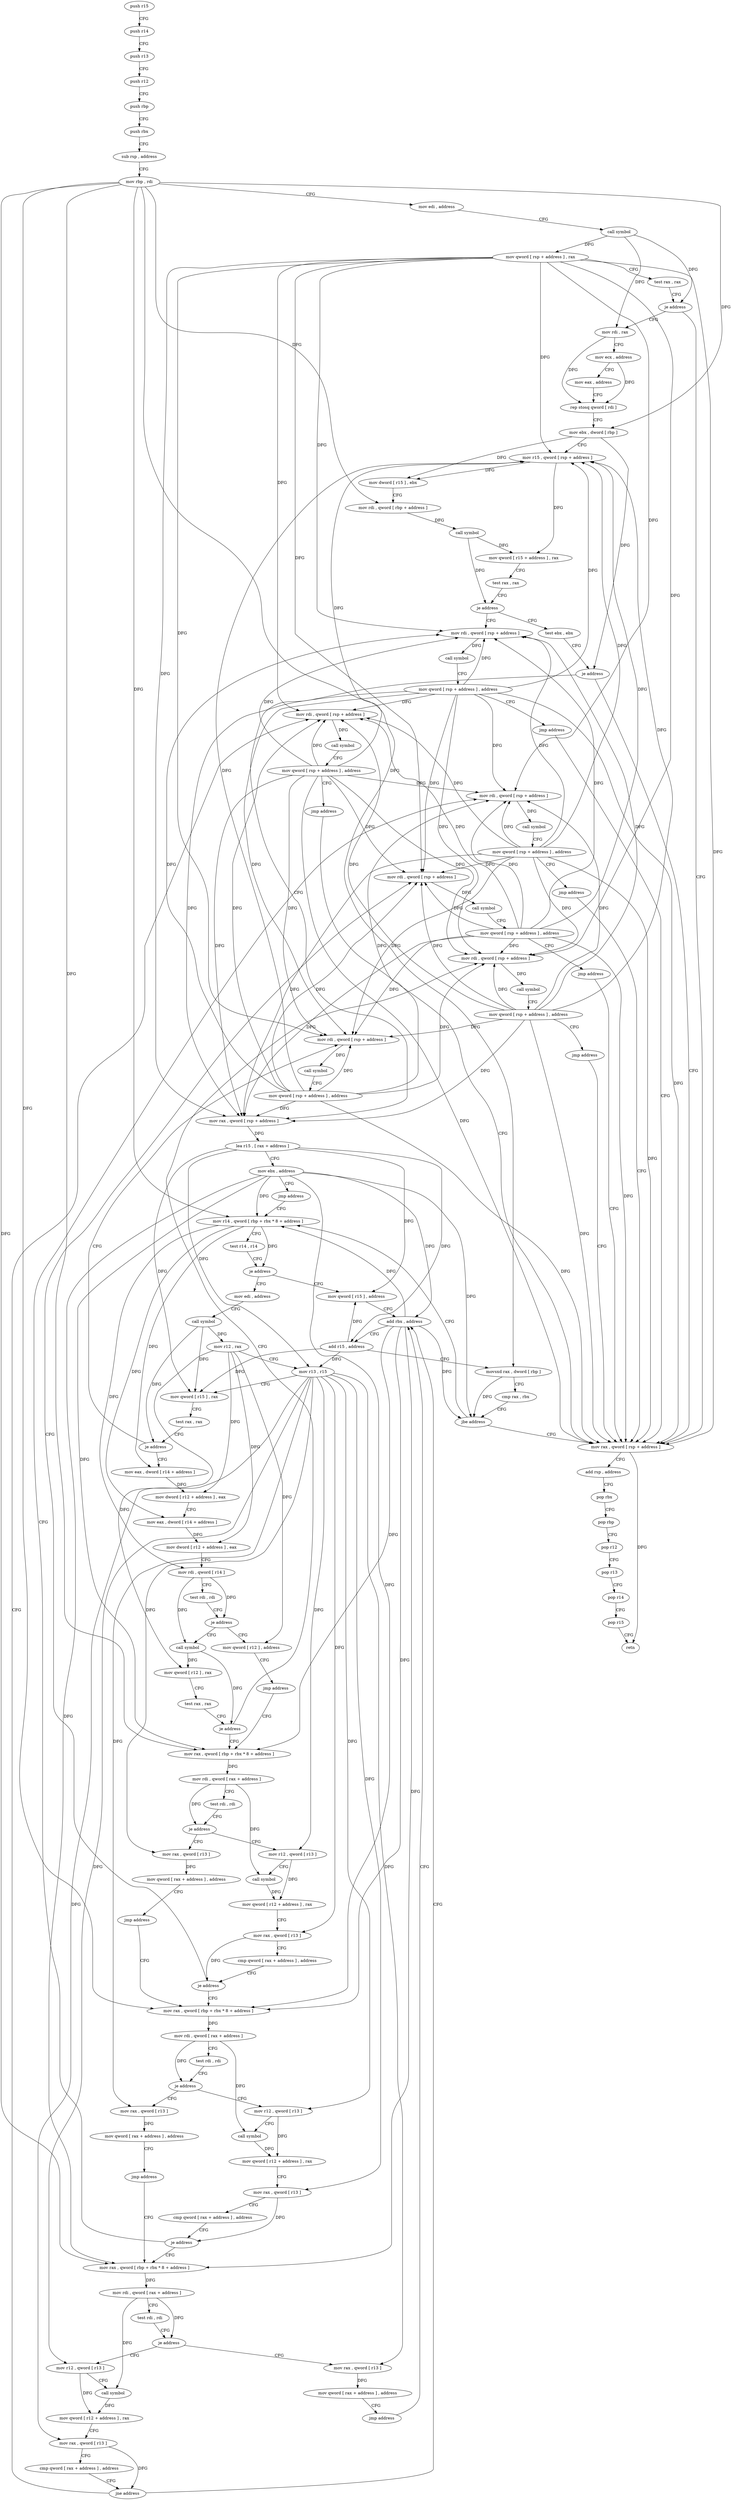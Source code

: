 digraph "func" {
"146946" [label = "push r15" ]
"146948" [label = "push r14" ]
"146950" [label = "push r13" ]
"146952" [label = "push r12" ]
"146954" [label = "push rbp" ]
"146955" [label = "push rbx" ]
"146956" [label = "sub rsp , address" ]
"146960" [label = "mov rbp , rdi" ]
"146963" [label = "mov edi , address" ]
"146968" [label = "call symbol" ]
"146973" [label = "mov qword [ rsp + address ] , rax" ]
"146978" [label = "test rax , rax" ]
"146981" [label = "je address" ]
"147375" [label = "mov rax , qword [ rsp + address ]" ]
"146987" [label = "mov rdi , rax" ]
"147380" [label = "add rsp , address" ]
"147384" [label = "pop rbx" ]
"147385" [label = "pop rbp" ]
"147386" [label = "pop r12" ]
"147388" [label = "pop r13" ]
"147390" [label = "pop r14" ]
"147392" [label = "pop r15" ]
"147394" [label = "retn" ]
"146990" [label = "mov ecx , address" ]
"146995" [label = "mov eax , address" ]
"147000" [label = "rep stosq qword [ rdi ]" ]
"147003" [label = "mov ebx , dword [ rbp ]" ]
"147006" [label = "mov r15 , qword [ rsp + address ]" ]
"147011" [label = "mov dword [ r15 ] , ebx" ]
"147014" [label = "mov rdi , qword [ rbp + address ]" ]
"147018" [label = "call symbol" ]
"147023" [label = "mov qword [ r15 + address ] , rax" ]
"147027" [label = "test rax , rax" ]
"147030" [label = "je address" ]
"147056" [label = "mov rdi , qword [ rsp + address ]" ]
"147032" [label = "test ebx , ebx" ]
"147061" [label = "call symbol" ]
"147066" [label = "mov qword [ rsp + address ] , address" ]
"147075" [label = "jmp address" ]
"147034" [label = "je address" ]
"147040" [label = "mov rax , qword [ rsp + address ]" ]
"147045" [label = "lea r15 , [ rax + address ]" ]
"147049" [label = "mov ebx , address" ]
"147054" [label = "jmp address" ]
"147108" [label = "mov r14 , qword [ rbp + rbx * 8 + address ]" ]
"147113" [label = "test r14 , r14" ]
"147116" [label = "je address" ]
"147080" [label = "mov qword [ r15 ] , address" ]
"147118" [label = "mov edi , address" ]
"147087" [label = "add rbx , address" ]
"147123" [label = "call symbol" ]
"147128" [label = "mov r12 , rax" ]
"147131" [label = "mov r13 , r15" ]
"147134" [label = "mov qword [ r15 ] , rax" ]
"147137" [label = "test rax , rax" ]
"147140" [label = "je address" ]
"147356" [label = "mov rdi , qword [ rsp + address ]" ]
"147146" [label = "mov eax , dword [ r14 + address ]" ]
"147361" [label = "call symbol" ]
"147366" [label = "mov qword [ rsp + address ] , address" ]
"147150" [label = "mov dword [ r12 + address ] , eax" ]
"147155" [label = "mov eax , dword [ r14 + address ]" ]
"147159" [label = "mov dword [ r12 + address ] , eax" ]
"147164" [label = "mov rdi , qword [ r14 ]" ]
"147167" [label = "test rdi , rdi" ]
"147170" [label = "je address" ]
"147395" [label = "mov qword [ r12 ] , address" ]
"147176" [label = "call symbol" ]
"147403" [label = "jmp address" ]
"147194" [label = "mov rax , qword [ rbp + rbx * 8 + address ]" ]
"147181" [label = "mov qword [ r12 ] , rax" ]
"147185" [label = "test rax , rax" ]
"147188" [label = "je address" ]
"147408" [label = "mov rdi , qword [ rsp + address ]" ]
"147199" [label = "mov rdi , qword [ rax + address ]" ]
"147203" [label = "test rdi , rdi" ]
"147206" [label = "je address" ]
"147429" [label = "mov rax , qword [ r13 ]" ]
"147212" [label = "mov r12 , qword [ r13 ]" ]
"147413" [label = "call symbol" ]
"147418" [label = "mov qword [ rsp + address ] , address" ]
"147427" [label = "jmp address" ]
"147433" [label = "mov qword [ rax + address ] , address" ]
"147441" [label = "jmp address" ]
"147241" [label = "mov rax , qword [ rbp + rbx * 8 + address ]" ]
"147216" [label = "call symbol" ]
"147221" [label = "mov qword [ r12 + address ] , rax" ]
"147226" [label = "mov rax , qword [ r13 ]" ]
"147230" [label = "cmp qword [ rax + address ] , address" ]
"147235" [label = "je address" ]
"147446" [label = "mov rdi , qword [ rsp + address ]" ]
"147246" [label = "mov rdi , qword [ rax + address ]" ]
"147250" [label = "test rdi , rdi" ]
"147253" [label = "je address" ]
"147467" [label = "mov rax , qword [ r13 ]" ]
"147259" [label = "mov r12 , qword [ r13 ]" ]
"147451" [label = "call symbol" ]
"147456" [label = "mov qword [ rsp + address ] , address" ]
"147465" [label = "jmp address" ]
"147471" [label = "mov qword [ rax + address ] , address" ]
"147479" [label = "jmp address" ]
"147288" [label = "mov rax , qword [ rbp + rbx * 8 + address ]" ]
"147263" [label = "call symbol" ]
"147268" [label = "mov qword [ r12 + address ] , rax" ]
"147273" [label = "mov rax , qword [ r13 ]" ]
"147277" [label = "cmp qword [ rax + address ] , address" ]
"147282" [label = "je address" ]
"147484" [label = "mov rdi , qword [ rsp + address ]" ]
"147293" [label = "mov rdi , qword [ rax + address ]" ]
"147297" [label = "test rdi , rdi" ]
"147300" [label = "je address" ]
"147508" [label = "mov rax , qword [ r13 ]" ]
"147306" [label = "mov r12 , qword [ r13 ]" ]
"147489" [label = "call symbol" ]
"147494" [label = "mov qword [ rsp + address ] , address" ]
"147503" [label = "jmp address" ]
"147512" [label = "mov qword [ rax + address ] , address" ]
"147520" [label = "jmp address" ]
"147310" [label = "call symbol" ]
"147315" [label = "mov qword [ r12 + address ] , rax" ]
"147320" [label = "mov rax , qword [ r13 ]" ]
"147324" [label = "cmp qword [ rax + address ] , address" ]
"147329" [label = "jne address" ]
"147335" [label = "mov rdi , qword [ rsp + address ]" ]
"147091" [label = "add r15 , address" ]
"147095" [label = "movsxd rax , dword [ rbp ]" ]
"147099" [label = "cmp rax , rbx" ]
"147102" [label = "jbe address" ]
"147340" [label = "call symbol" ]
"147345" [label = "mov qword [ rsp + address ] , address" ]
"147354" [label = "jmp address" ]
"146946" -> "146948" [ label = "CFG" ]
"146948" -> "146950" [ label = "CFG" ]
"146950" -> "146952" [ label = "CFG" ]
"146952" -> "146954" [ label = "CFG" ]
"146954" -> "146955" [ label = "CFG" ]
"146955" -> "146956" [ label = "CFG" ]
"146956" -> "146960" [ label = "CFG" ]
"146960" -> "146963" [ label = "CFG" ]
"146960" -> "147003" [ label = "DFG" ]
"146960" -> "147014" [ label = "DFG" ]
"146960" -> "147108" [ label = "DFG" ]
"146960" -> "147095" [ label = "DFG" ]
"146960" -> "147194" [ label = "DFG" ]
"146960" -> "147241" [ label = "DFG" ]
"146960" -> "147288" [ label = "DFG" ]
"146963" -> "146968" [ label = "CFG" ]
"146968" -> "146973" [ label = "DFG" ]
"146968" -> "146981" [ label = "DFG" ]
"146968" -> "146987" [ label = "DFG" ]
"146973" -> "146978" [ label = "CFG" ]
"146973" -> "147375" [ label = "DFG" ]
"146973" -> "147006" [ label = "DFG" ]
"146973" -> "147056" [ label = "DFG" ]
"146973" -> "147040" [ label = "DFG" ]
"146973" -> "147356" [ label = "DFG" ]
"146973" -> "147408" [ label = "DFG" ]
"146973" -> "147446" [ label = "DFG" ]
"146973" -> "147484" [ label = "DFG" ]
"146973" -> "147335" [ label = "DFG" ]
"146978" -> "146981" [ label = "CFG" ]
"146981" -> "147375" [ label = "CFG" ]
"146981" -> "146987" [ label = "CFG" ]
"147375" -> "147380" [ label = "CFG" ]
"147375" -> "147394" [ label = "DFG" ]
"146987" -> "146990" [ label = "CFG" ]
"146987" -> "147000" [ label = "DFG" ]
"147380" -> "147384" [ label = "CFG" ]
"147384" -> "147385" [ label = "CFG" ]
"147385" -> "147386" [ label = "CFG" ]
"147386" -> "147388" [ label = "CFG" ]
"147388" -> "147390" [ label = "CFG" ]
"147390" -> "147392" [ label = "CFG" ]
"147392" -> "147394" [ label = "CFG" ]
"146990" -> "146995" [ label = "CFG" ]
"146990" -> "147000" [ label = "DFG" ]
"146995" -> "147000" [ label = "CFG" ]
"147000" -> "147003" [ label = "CFG" ]
"147003" -> "147006" [ label = "CFG" ]
"147003" -> "147011" [ label = "DFG" ]
"147003" -> "147034" [ label = "DFG" ]
"147006" -> "147011" [ label = "DFG" ]
"147006" -> "147023" [ label = "DFG" ]
"147011" -> "147014" [ label = "CFG" ]
"147014" -> "147018" [ label = "DFG" ]
"147018" -> "147023" [ label = "DFG" ]
"147018" -> "147030" [ label = "DFG" ]
"147023" -> "147027" [ label = "CFG" ]
"147027" -> "147030" [ label = "CFG" ]
"147030" -> "147056" [ label = "CFG" ]
"147030" -> "147032" [ label = "CFG" ]
"147056" -> "147061" [ label = "DFG" ]
"147032" -> "147034" [ label = "CFG" ]
"147061" -> "147066" [ label = "CFG" ]
"147066" -> "147075" [ label = "CFG" ]
"147066" -> "147375" [ label = "DFG" ]
"147066" -> "147006" [ label = "DFG" ]
"147066" -> "147056" [ label = "DFG" ]
"147066" -> "147040" [ label = "DFG" ]
"147066" -> "147356" [ label = "DFG" ]
"147066" -> "147408" [ label = "DFG" ]
"147066" -> "147446" [ label = "DFG" ]
"147066" -> "147484" [ label = "DFG" ]
"147066" -> "147335" [ label = "DFG" ]
"147075" -> "147375" [ label = "CFG" ]
"147034" -> "147375" [ label = "CFG" ]
"147034" -> "147040" [ label = "CFG" ]
"147040" -> "147045" [ label = "DFG" ]
"147045" -> "147049" [ label = "CFG" ]
"147045" -> "147080" [ label = "DFG" ]
"147045" -> "147131" [ label = "DFG" ]
"147045" -> "147134" [ label = "DFG" ]
"147045" -> "147091" [ label = "DFG" ]
"147049" -> "147054" [ label = "CFG" ]
"147049" -> "147108" [ label = "DFG" ]
"147049" -> "147087" [ label = "DFG" ]
"147049" -> "147102" [ label = "DFG" ]
"147049" -> "147194" [ label = "DFG" ]
"147049" -> "147241" [ label = "DFG" ]
"147049" -> "147288" [ label = "DFG" ]
"147054" -> "147108" [ label = "CFG" ]
"147108" -> "147113" [ label = "CFG" ]
"147108" -> "147116" [ label = "DFG" ]
"147108" -> "147146" [ label = "DFG" ]
"147108" -> "147155" [ label = "DFG" ]
"147108" -> "147164" [ label = "DFG" ]
"147113" -> "147116" [ label = "CFG" ]
"147116" -> "147080" [ label = "CFG" ]
"147116" -> "147118" [ label = "CFG" ]
"147080" -> "147087" [ label = "CFG" ]
"147118" -> "147123" [ label = "CFG" ]
"147087" -> "147091" [ label = "CFG" ]
"147087" -> "147108" [ label = "DFG" ]
"147087" -> "147102" [ label = "DFG" ]
"147087" -> "147194" [ label = "DFG" ]
"147087" -> "147241" [ label = "DFG" ]
"147087" -> "147288" [ label = "DFG" ]
"147123" -> "147128" [ label = "DFG" ]
"147123" -> "147134" [ label = "DFG" ]
"147123" -> "147140" [ label = "DFG" ]
"147128" -> "147131" [ label = "CFG" ]
"147128" -> "147150" [ label = "DFG" ]
"147128" -> "147159" [ label = "DFG" ]
"147128" -> "147395" [ label = "DFG" ]
"147128" -> "147181" [ label = "DFG" ]
"147131" -> "147134" [ label = "CFG" ]
"147131" -> "147429" [ label = "DFG" ]
"147131" -> "147212" [ label = "DFG" ]
"147131" -> "147226" [ label = "DFG" ]
"147131" -> "147467" [ label = "DFG" ]
"147131" -> "147259" [ label = "DFG" ]
"147131" -> "147273" [ label = "DFG" ]
"147131" -> "147508" [ label = "DFG" ]
"147131" -> "147306" [ label = "DFG" ]
"147131" -> "147320" [ label = "DFG" ]
"147134" -> "147137" [ label = "CFG" ]
"147137" -> "147140" [ label = "CFG" ]
"147140" -> "147356" [ label = "CFG" ]
"147140" -> "147146" [ label = "CFG" ]
"147356" -> "147361" [ label = "DFG" ]
"147146" -> "147150" [ label = "DFG" ]
"147361" -> "147366" [ label = "CFG" ]
"147366" -> "147375" [ label = "DFG" ]
"147366" -> "147006" [ label = "DFG" ]
"147366" -> "147056" [ label = "DFG" ]
"147366" -> "147040" [ label = "DFG" ]
"147366" -> "147356" [ label = "DFG" ]
"147366" -> "147408" [ label = "DFG" ]
"147366" -> "147446" [ label = "DFG" ]
"147366" -> "147484" [ label = "DFG" ]
"147366" -> "147335" [ label = "DFG" ]
"147150" -> "147155" [ label = "CFG" ]
"147155" -> "147159" [ label = "DFG" ]
"147159" -> "147164" [ label = "CFG" ]
"147164" -> "147167" [ label = "CFG" ]
"147164" -> "147170" [ label = "DFG" ]
"147164" -> "147176" [ label = "DFG" ]
"147167" -> "147170" [ label = "CFG" ]
"147170" -> "147395" [ label = "CFG" ]
"147170" -> "147176" [ label = "CFG" ]
"147395" -> "147403" [ label = "CFG" ]
"147176" -> "147181" [ label = "DFG" ]
"147176" -> "147188" [ label = "DFG" ]
"147403" -> "147194" [ label = "CFG" ]
"147194" -> "147199" [ label = "DFG" ]
"147181" -> "147185" [ label = "CFG" ]
"147185" -> "147188" [ label = "CFG" ]
"147188" -> "147408" [ label = "CFG" ]
"147188" -> "147194" [ label = "CFG" ]
"147408" -> "147413" [ label = "DFG" ]
"147199" -> "147203" [ label = "CFG" ]
"147199" -> "147206" [ label = "DFG" ]
"147199" -> "147216" [ label = "DFG" ]
"147203" -> "147206" [ label = "CFG" ]
"147206" -> "147429" [ label = "CFG" ]
"147206" -> "147212" [ label = "CFG" ]
"147429" -> "147433" [ label = "DFG" ]
"147212" -> "147216" [ label = "CFG" ]
"147212" -> "147221" [ label = "DFG" ]
"147413" -> "147418" [ label = "CFG" ]
"147418" -> "147427" [ label = "CFG" ]
"147418" -> "147375" [ label = "DFG" ]
"147418" -> "147006" [ label = "DFG" ]
"147418" -> "147056" [ label = "DFG" ]
"147418" -> "147040" [ label = "DFG" ]
"147418" -> "147356" [ label = "DFG" ]
"147418" -> "147408" [ label = "DFG" ]
"147418" -> "147446" [ label = "DFG" ]
"147418" -> "147484" [ label = "DFG" ]
"147418" -> "147335" [ label = "DFG" ]
"147427" -> "147375" [ label = "CFG" ]
"147433" -> "147441" [ label = "CFG" ]
"147441" -> "147241" [ label = "CFG" ]
"147241" -> "147246" [ label = "DFG" ]
"147216" -> "147221" [ label = "DFG" ]
"147221" -> "147226" [ label = "CFG" ]
"147226" -> "147230" [ label = "CFG" ]
"147226" -> "147235" [ label = "DFG" ]
"147230" -> "147235" [ label = "CFG" ]
"147235" -> "147446" [ label = "CFG" ]
"147235" -> "147241" [ label = "CFG" ]
"147446" -> "147451" [ label = "DFG" ]
"147246" -> "147250" [ label = "CFG" ]
"147246" -> "147253" [ label = "DFG" ]
"147246" -> "147263" [ label = "DFG" ]
"147250" -> "147253" [ label = "CFG" ]
"147253" -> "147467" [ label = "CFG" ]
"147253" -> "147259" [ label = "CFG" ]
"147467" -> "147471" [ label = "DFG" ]
"147259" -> "147263" [ label = "CFG" ]
"147259" -> "147268" [ label = "DFG" ]
"147451" -> "147456" [ label = "CFG" ]
"147456" -> "147465" [ label = "CFG" ]
"147456" -> "147375" [ label = "DFG" ]
"147456" -> "147006" [ label = "DFG" ]
"147456" -> "147056" [ label = "DFG" ]
"147456" -> "147040" [ label = "DFG" ]
"147456" -> "147356" [ label = "DFG" ]
"147456" -> "147408" [ label = "DFG" ]
"147456" -> "147446" [ label = "DFG" ]
"147456" -> "147484" [ label = "DFG" ]
"147456" -> "147335" [ label = "DFG" ]
"147465" -> "147375" [ label = "CFG" ]
"147471" -> "147479" [ label = "CFG" ]
"147479" -> "147288" [ label = "CFG" ]
"147288" -> "147293" [ label = "DFG" ]
"147263" -> "147268" [ label = "DFG" ]
"147268" -> "147273" [ label = "CFG" ]
"147273" -> "147277" [ label = "CFG" ]
"147273" -> "147282" [ label = "DFG" ]
"147277" -> "147282" [ label = "CFG" ]
"147282" -> "147484" [ label = "CFG" ]
"147282" -> "147288" [ label = "CFG" ]
"147484" -> "147489" [ label = "DFG" ]
"147293" -> "147297" [ label = "CFG" ]
"147293" -> "147300" [ label = "DFG" ]
"147293" -> "147310" [ label = "DFG" ]
"147297" -> "147300" [ label = "CFG" ]
"147300" -> "147508" [ label = "CFG" ]
"147300" -> "147306" [ label = "CFG" ]
"147508" -> "147512" [ label = "DFG" ]
"147306" -> "147310" [ label = "CFG" ]
"147306" -> "147315" [ label = "DFG" ]
"147489" -> "147494" [ label = "CFG" ]
"147494" -> "147503" [ label = "CFG" ]
"147494" -> "147375" [ label = "DFG" ]
"147494" -> "147006" [ label = "DFG" ]
"147494" -> "147056" [ label = "DFG" ]
"147494" -> "147040" [ label = "DFG" ]
"147494" -> "147356" [ label = "DFG" ]
"147494" -> "147408" [ label = "DFG" ]
"147494" -> "147446" [ label = "DFG" ]
"147494" -> "147484" [ label = "DFG" ]
"147494" -> "147335" [ label = "DFG" ]
"147503" -> "147375" [ label = "CFG" ]
"147512" -> "147520" [ label = "CFG" ]
"147520" -> "147087" [ label = "CFG" ]
"147310" -> "147315" [ label = "DFG" ]
"147315" -> "147320" [ label = "CFG" ]
"147320" -> "147324" [ label = "CFG" ]
"147320" -> "147329" [ label = "DFG" ]
"147324" -> "147329" [ label = "CFG" ]
"147329" -> "147087" [ label = "CFG" ]
"147329" -> "147335" [ label = "CFG" ]
"147335" -> "147340" [ label = "DFG" ]
"147091" -> "147095" [ label = "CFG" ]
"147091" -> "147080" [ label = "DFG" ]
"147091" -> "147131" [ label = "DFG" ]
"147091" -> "147134" [ label = "DFG" ]
"147095" -> "147099" [ label = "CFG" ]
"147095" -> "147102" [ label = "DFG" ]
"147099" -> "147102" [ label = "CFG" ]
"147102" -> "147375" [ label = "CFG" ]
"147102" -> "147108" [ label = "CFG" ]
"147340" -> "147345" [ label = "CFG" ]
"147345" -> "147354" [ label = "CFG" ]
"147345" -> "147375" [ label = "DFG" ]
"147345" -> "147006" [ label = "DFG" ]
"147345" -> "147056" [ label = "DFG" ]
"147345" -> "147040" [ label = "DFG" ]
"147345" -> "147356" [ label = "DFG" ]
"147345" -> "147408" [ label = "DFG" ]
"147345" -> "147446" [ label = "DFG" ]
"147345" -> "147484" [ label = "DFG" ]
"147345" -> "147335" [ label = "DFG" ]
"147354" -> "147375" [ label = "CFG" ]
}

